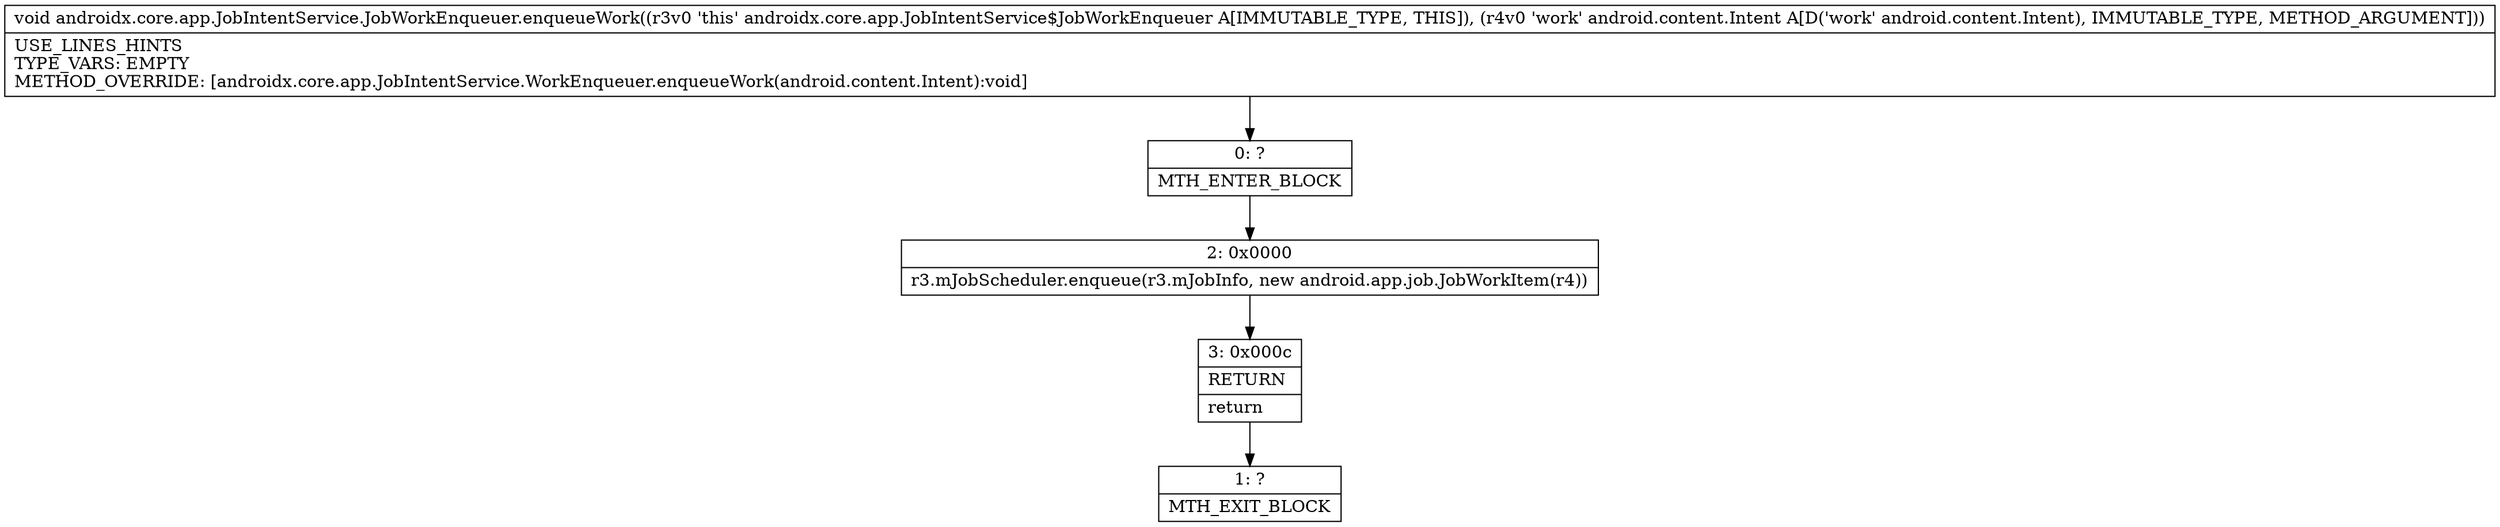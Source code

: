 digraph "CFG forandroidx.core.app.JobIntentService.JobWorkEnqueuer.enqueueWork(Landroid\/content\/Intent;)V" {
Node_0 [shape=record,label="{0\:\ ?|MTH_ENTER_BLOCK\l}"];
Node_2 [shape=record,label="{2\:\ 0x0000|r3.mJobScheduler.enqueue(r3.mJobInfo, new android.app.job.JobWorkItem(r4))\l}"];
Node_3 [shape=record,label="{3\:\ 0x000c|RETURN\l|return\l}"];
Node_1 [shape=record,label="{1\:\ ?|MTH_EXIT_BLOCK\l}"];
MethodNode[shape=record,label="{void androidx.core.app.JobIntentService.JobWorkEnqueuer.enqueueWork((r3v0 'this' androidx.core.app.JobIntentService$JobWorkEnqueuer A[IMMUTABLE_TYPE, THIS]), (r4v0 'work' android.content.Intent A[D('work' android.content.Intent), IMMUTABLE_TYPE, METHOD_ARGUMENT]))  | USE_LINES_HINTS\lTYPE_VARS: EMPTY\lMETHOD_OVERRIDE: [androidx.core.app.JobIntentService.WorkEnqueuer.enqueueWork(android.content.Intent):void]\l}"];
MethodNode -> Node_0;Node_0 -> Node_2;
Node_2 -> Node_3;
Node_3 -> Node_1;
}

